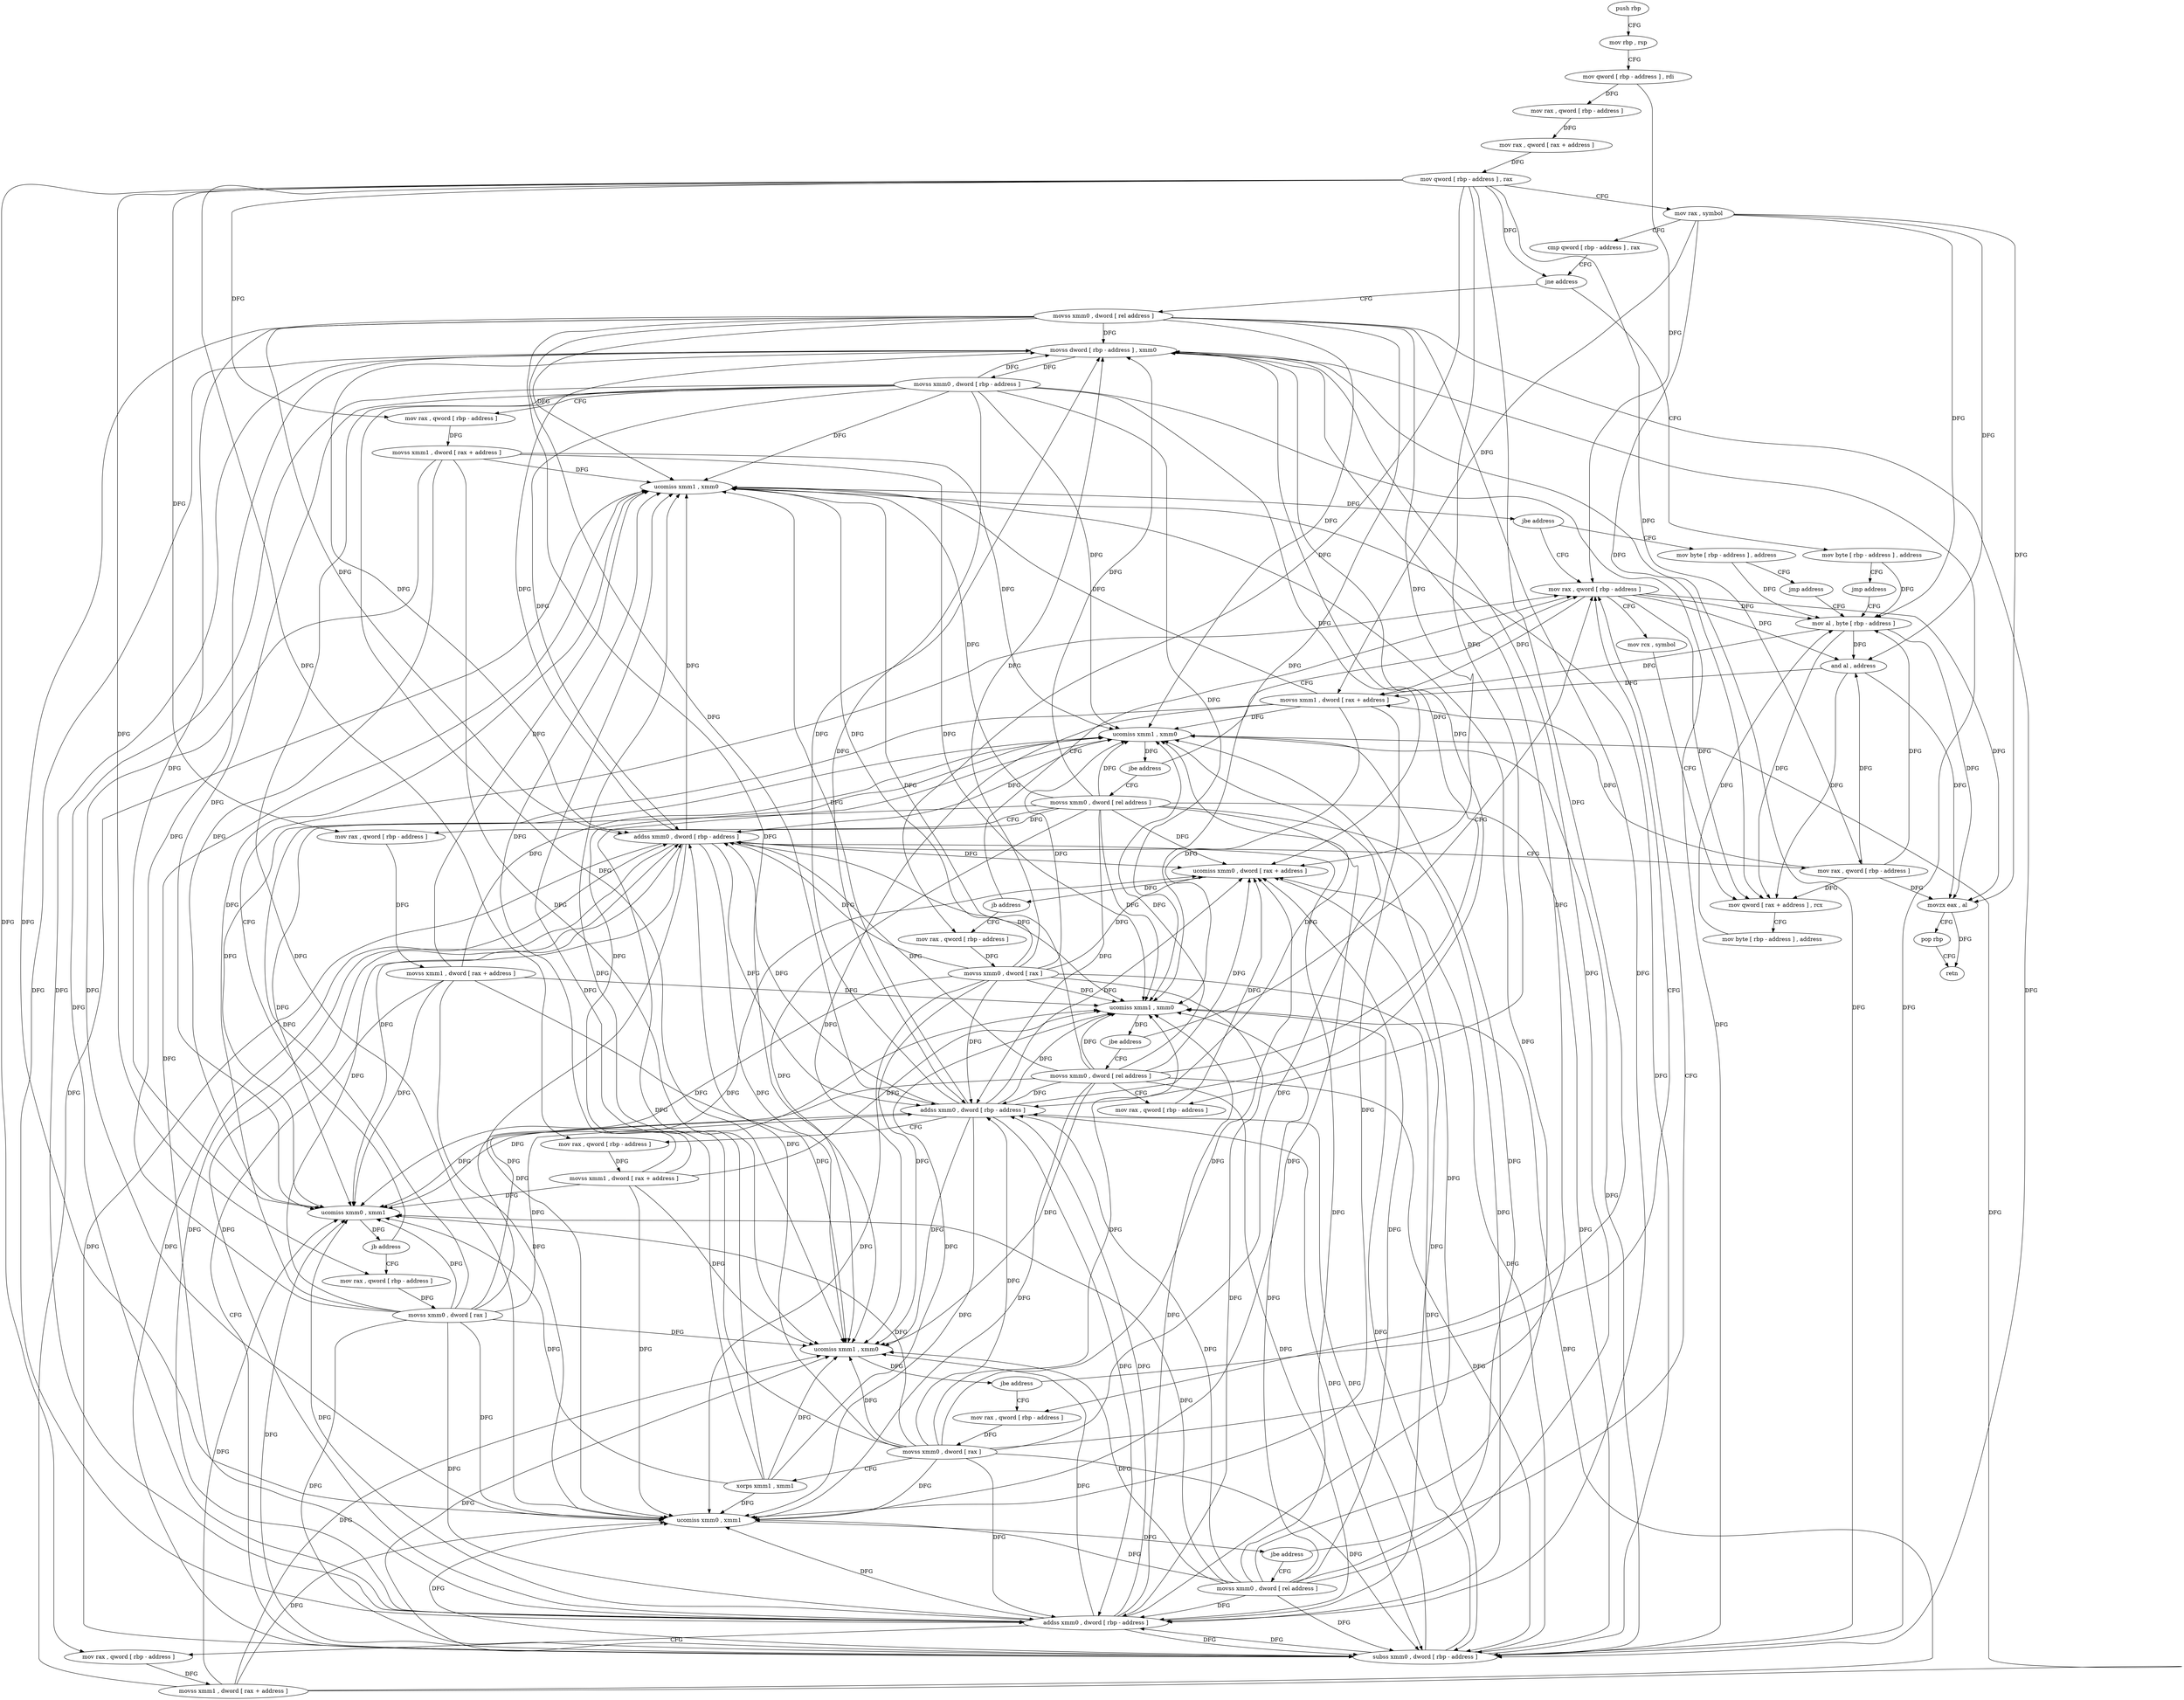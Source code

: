 digraph "func" {
"4234032" [label = "push rbp" ]
"4234033" [label = "mov rbp , rsp" ]
"4234036" [label = "mov qword [ rbp - address ] , rdi" ]
"4234040" [label = "mov rax , qword [ rbp - address ]" ]
"4234044" [label = "mov rax , qword [ rax + address ]" ]
"4234048" [label = "mov qword [ rbp - address ] , rax" ]
"4234052" [label = "mov rax , symbol" ]
"4234062" [label = "cmp qword [ rbp - address ] , rax" ]
"4234066" [label = "jne address" ]
"4234081" [label = "movss xmm0 , dword [ rel address ]" ]
"4234072" [label = "mov byte [ rbp - address ] , address" ]
"4234089" [label = "movss dword [ rbp - address ] , xmm0" ]
"4234094" [label = "movss xmm0 , dword [ rbp - address ]" ]
"4234099" [label = "mov rax , qword [ rbp - address ]" ]
"4234103" [label = "movss xmm1 , dword [ rax + address ]" ]
"4234108" [label = "ucomiss xmm1 , xmm0" ]
"4234111" [label = "jbe address" ]
"4234292" [label = "mov rax , qword [ rbp - address ]" ]
"4234117" [label = "movss xmm0 , dword [ rel address ]" ]
"4234076" [label = "jmp address" ]
"4234314" [label = "mov al , byte [ rbp - address ]" ]
"4234296" [label = "mov rcx , symbol" ]
"4234306" [label = "mov qword [ rax + address ] , rcx" ]
"4234310" [label = "mov byte [ rbp - address ] , address" ]
"4234125" [label = "mov rax , qword [ rbp - address ]" ]
"4234129" [label = "movss xmm1 , dword [ rax + address ]" ]
"4234134" [label = "subss xmm0 , dword [ rbp - address ]" ]
"4234139" [label = "ucomiss xmm0 , xmm1" ]
"4234142" [label = "jbe address" ]
"4234148" [label = "movss xmm0 , dword [ rel address ]" ]
"4234317" [label = "and al , address" ]
"4234319" [label = "movzx eax , al" ]
"4234322" [label = "pop rbp" ]
"4234323" [label = "retn" ]
"4234156" [label = "addss xmm0 , dword [ rbp - address ]" ]
"4234161" [label = "mov rax , qword [ rbp - address ]" ]
"4234165" [label = "movss xmm1 , dword [ rax + address ]" ]
"4234170" [label = "ucomiss xmm1 , xmm0" ]
"4234173" [label = "jbe address" ]
"4234179" [label = "mov rax , qword [ rbp - address ]" ]
"4234183" [label = "movss xmm0 , dword [ rax ]" ]
"4234187" [label = "xorps xmm1 , xmm1" ]
"4234190" [label = "ucomiss xmm0 , xmm1" ]
"4234193" [label = "jb address" ]
"4234199" [label = "mov rax , qword [ rbp - address ]" ]
"4234203" [label = "movss xmm0 , dword [ rax ]" ]
"4234207" [label = "addss xmm0 , dword [ rbp - address ]" ]
"4234212" [label = "mov rax , qword [ rbp - address ]" ]
"4234216" [label = "movss xmm1 , dword [ rax + address ]" ]
"4234221" [label = "ucomiss xmm1 , xmm0" ]
"4234224" [label = "jbe address" ]
"4234230" [label = "movss xmm0 , dword [ rel address ]" ]
"4234238" [label = "mov rax , qword [ rbp - address ]" ]
"4234242" [label = "ucomiss xmm0 , dword [ rax + address ]" ]
"4234246" [label = "jb address" ]
"4234252" [label = "mov rax , qword [ rbp - address ]" ]
"4234256" [label = "movss xmm0 , dword [ rax ]" ]
"4234260" [label = "addss xmm0 , dword [ rbp - address ]" ]
"4234265" [label = "mov rax , qword [ rbp - address ]" ]
"4234269" [label = "movss xmm1 , dword [ rax + address ]" ]
"4234274" [label = "ucomiss xmm1 , xmm0" ]
"4234277" [label = "jbe address" ]
"4234283" [label = "mov byte [ rbp - address ] , address" ]
"4234287" [label = "jmp address" ]
"4234032" -> "4234033" [ label = "CFG" ]
"4234033" -> "4234036" [ label = "CFG" ]
"4234036" -> "4234040" [ label = "DFG" ]
"4234036" -> "4234292" [ label = "DFG" ]
"4234040" -> "4234044" [ label = "DFG" ]
"4234044" -> "4234048" [ label = "DFG" ]
"4234048" -> "4234052" [ label = "CFG" ]
"4234048" -> "4234066" [ label = "DFG" ]
"4234048" -> "4234099" [ label = "DFG" ]
"4234048" -> "4234125" [ label = "DFG" ]
"4234048" -> "4234161" [ label = "DFG" ]
"4234048" -> "4234179" [ label = "DFG" ]
"4234048" -> "4234199" [ label = "DFG" ]
"4234048" -> "4234212" [ label = "DFG" ]
"4234048" -> "4234238" [ label = "DFG" ]
"4234048" -> "4234252" [ label = "DFG" ]
"4234048" -> "4234265" [ label = "DFG" ]
"4234052" -> "4234062" [ label = "CFG" ]
"4234052" -> "4234306" [ label = "DFG" ]
"4234052" -> "4234314" [ label = "DFG" ]
"4234052" -> "4234317" [ label = "DFG" ]
"4234052" -> "4234319" [ label = "DFG" ]
"4234052" -> "4234269" [ label = "DFG" ]
"4234062" -> "4234066" [ label = "CFG" ]
"4234066" -> "4234081" [ label = "CFG" ]
"4234066" -> "4234072" [ label = "CFG" ]
"4234081" -> "4234089" [ label = "DFG" ]
"4234081" -> "4234108" [ label = "DFG" ]
"4234081" -> "4234134" [ label = "DFG" ]
"4234081" -> "4234139" [ label = "DFG" ]
"4234081" -> "4234156" [ label = "DFG" ]
"4234081" -> "4234170" [ label = "DFG" ]
"4234081" -> "4234190" [ label = "DFG" ]
"4234081" -> "4234207" [ label = "DFG" ]
"4234081" -> "4234221" [ label = "DFG" ]
"4234081" -> "4234242" [ label = "DFG" ]
"4234081" -> "4234260" [ label = "DFG" ]
"4234081" -> "4234274" [ label = "DFG" ]
"4234072" -> "4234076" [ label = "CFG" ]
"4234072" -> "4234314" [ label = "DFG" ]
"4234089" -> "4234094" [ label = "DFG" ]
"4234089" -> "4234134" [ label = "DFG" ]
"4234089" -> "4234156" [ label = "DFG" ]
"4234089" -> "4234207" [ label = "DFG" ]
"4234089" -> "4234260" [ label = "DFG" ]
"4234094" -> "4234099" [ label = "CFG" ]
"4234094" -> "4234089" [ label = "DFG" ]
"4234094" -> "4234108" [ label = "DFG" ]
"4234094" -> "4234134" [ label = "DFG" ]
"4234094" -> "4234139" [ label = "DFG" ]
"4234094" -> "4234156" [ label = "DFG" ]
"4234094" -> "4234170" [ label = "DFG" ]
"4234094" -> "4234190" [ label = "DFG" ]
"4234094" -> "4234207" [ label = "DFG" ]
"4234094" -> "4234221" [ label = "DFG" ]
"4234094" -> "4234242" [ label = "DFG" ]
"4234094" -> "4234260" [ label = "DFG" ]
"4234094" -> "4234274" [ label = "DFG" ]
"4234099" -> "4234103" [ label = "DFG" ]
"4234103" -> "4234108" [ label = "DFG" ]
"4234103" -> "4234139" [ label = "DFG" ]
"4234103" -> "4234170" [ label = "DFG" ]
"4234103" -> "4234190" [ label = "DFG" ]
"4234103" -> "4234221" [ label = "DFG" ]
"4234103" -> "4234274" [ label = "DFG" ]
"4234108" -> "4234111" [ label = "DFG" ]
"4234111" -> "4234292" [ label = "CFG" ]
"4234111" -> "4234117" [ label = "CFG" ]
"4234292" -> "4234296" [ label = "CFG" ]
"4234292" -> "4234306" [ label = "DFG" ]
"4234292" -> "4234314" [ label = "DFG" ]
"4234292" -> "4234317" [ label = "DFG" ]
"4234292" -> "4234319" [ label = "DFG" ]
"4234292" -> "4234269" [ label = "DFG" ]
"4234117" -> "4234125" [ label = "CFG" ]
"4234117" -> "4234089" [ label = "DFG" ]
"4234117" -> "4234108" [ label = "DFG" ]
"4234117" -> "4234134" [ label = "DFG" ]
"4234117" -> "4234139" [ label = "DFG" ]
"4234117" -> "4234156" [ label = "DFG" ]
"4234117" -> "4234170" [ label = "DFG" ]
"4234117" -> "4234190" [ label = "DFG" ]
"4234117" -> "4234207" [ label = "DFG" ]
"4234117" -> "4234221" [ label = "DFG" ]
"4234117" -> "4234242" [ label = "DFG" ]
"4234117" -> "4234260" [ label = "DFG" ]
"4234117" -> "4234274" [ label = "DFG" ]
"4234076" -> "4234314" [ label = "CFG" ]
"4234314" -> "4234317" [ label = "DFG" ]
"4234314" -> "4234306" [ label = "DFG" ]
"4234314" -> "4234319" [ label = "DFG" ]
"4234314" -> "4234269" [ label = "DFG" ]
"4234296" -> "4234306" [ label = "CFG" ]
"4234306" -> "4234310" [ label = "CFG" ]
"4234310" -> "4234314" [ label = "DFG" ]
"4234125" -> "4234129" [ label = "DFG" ]
"4234129" -> "4234134" [ label = "CFG" ]
"4234129" -> "4234108" [ label = "DFG" ]
"4234129" -> "4234139" [ label = "DFG" ]
"4234129" -> "4234170" [ label = "DFG" ]
"4234129" -> "4234190" [ label = "DFG" ]
"4234129" -> "4234221" [ label = "DFG" ]
"4234129" -> "4234274" [ label = "DFG" ]
"4234134" -> "4234139" [ label = "DFG" ]
"4234134" -> "4234089" [ label = "DFG" ]
"4234134" -> "4234108" [ label = "DFG" ]
"4234134" -> "4234156" [ label = "DFG" ]
"4234134" -> "4234170" [ label = "DFG" ]
"4234134" -> "4234190" [ label = "DFG" ]
"4234134" -> "4234207" [ label = "DFG" ]
"4234134" -> "4234221" [ label = "DFG" ]
"4234134" -> "4234242" [ label = "DFG" ]
"4234134" -> "4234260" [ label = "DFG" ]
"4234134" -> "4234274" [ label = "DFG" ]
"4234139" -> "4234142" [ label = "DFG" ]
"4234142" -> "4234292" [ label = "CFG" ]
"4234142" -> "4234148" [ label = "CFG" ]
"4234148" -> "4234156" [ label = "DFG" ]
"4234148" -> "4234089" [ label = "DFG" ]
"4234148" -> "4234108" [ label = "DFG" ]
"4234148" -> "4234134" [ label = "DFG" ]
"4234148" -> "4234139" [ label = "DFG" ]
"4234148" -> "4234170" [ label = "DFG" ]
"4234148" -> "4234190" [ label = "DFG" ]
"4234148" -> "4234207" [ label = "DFG" ]
"4234148" -> "4234221" [ label = "DFG" ]
"4234148" -> "4234242" [ label = "DFG" ]
"4234148" -> "4234260" [ label = "DFG" ]
"4234148" -> "4234274" [ label = "DFG" ]
"4234317" -> "4234319" [ label = "DFG" ]
"4234317" -> "4234306" [ label = "DFG" ]
"4234317" -> "4234269" [ label = "DFG" ]
"4234319" -> "4234322" [ label = "CFG" ]
"4234319" -> "4234323" [ label = "DFG" ]
"4234322" -> "4234323" [ label = "CFG" ]
"4234156" -> "4234161" [ label = "CFG" ]
"4234156" -> "4234089" [ label = "DFG" ]
"4234156" -> "4234108" [ label = "DFG" ]
"4234156" -> "4234134" [ label = "DFG" ]
"4234156" -> "4234139" [ label = "DFG" ]
"4234156" -> "4234170" [ label = "DFG" ]
"4234156" -> "4234190" [ label = "DFG" ]
"4234156" -> "4234207" [ label = "DFG" ]
"4234156" -> "4234221" [ label = "DFG" ]
"4234156" -> "4234242" [ label = "DFG" ]
"4234156" -> "4234260" [ label = "DFG" ]
"4234156" -> "4234274" [ label = "DFG" ]
"4234161" -> "4234165" [ label = "DFG" ]
"4234165" -> "4234170" [ label = "DFG" ]
"4234165" -> "4234139" [ label = "DFG" ]
"4234165" -> "4234108" [ label = "DFG" ]
"4234165" -> "4234190" [ label = "DFG" ]
"4234165" -> "4234221" [ label = "DFG" ]
"4234165" -> "4234274" [ label = "DFG" ]
"4234170" -> "4234173" [ label = "DFG" ]
"4234173" -> "4234292" [ label = "CFG" ]
"4234173" -> "4234179" [ label = "CFG" ]
"4234179" -> "4234183" [ label = "DFG" ]
"4234183" -> "4234187" [ label = "CFG" ]
"4234183" -> "4234089" [ label = "DFG" ]
"4234183" -> "4234108" [ label = "DFG" ]
"4234183" -> "4234170" [ label = "DFG" ]
"4234183" -> "4234134" [ label = "DFG" ]
"4234183" -> "4234139" [ label = "DFG" ]
"4234183" -> "4234156" [ label = "DFG" ]
"4234183" -> "4234190" [ label = "DFG" ]
"4234183" -> "4234207" [ label = "DFG" ]
"4234183" -> "4234221" [ label = "DFG" ]
"4234183" -> "4234242" [ label = "DFG" ]
"4234183" -> "4234260" [ label = "DFG" ]
"4234183" -> "4234274" [ label = "DFG" ]
"4234187" -> "4234190" [ label = "DFG" ]
"4234187" -> "4234139" [ label = "DFG" ]
"4234187" -> "4234108" [ label = "DFG" ]
"4234187" -> "4234170" [ label = "DFG" ]
"4234187" -> "4234221" [ label = "DFG" ]
"4234187" -> "4234274" [ label = "DFG" ]
"4234190" -> "4234193" [ label = "DFG" ]
"4234193" -> "4234292" [ label = "CFG" ]
"4234193" -> "4234199" [ label = "CFG" ]
"4234199" -> "4234203" [ label = "DFG" ]
"4234203" -> "4234207" [ label = "DFG" ]
"4234203" -> "4234089" [ label = "DFG" ]
"4234203" -> "4234108" [ label = "DFG" ]
"4234203" -> "4234170" [ label = "DFG" ]
"4234203" -> "4234134" [ label = "DFG" ]
"4234203" -> "4234139" [ label = "DFG" ]
"4234203" -> "4234156" [ label = "DFG" ]
"4234203" -> "4234190" [ label = "DFG" ]
"4234203" -> "4234221" [ label = "DFG" ]
"4234203" -> "4234242" [ label = "DFG" ]
"4234203" -> "4234260" [ label = "DFG" ]
"4234203" -> "4234274" [ label = "DFG" ]
"4234207" -> "4234212" [ label = "CFG" ]
"4234207" -> "4234089" [ label = "DFG" ]
"4234207" -> "4234108" [ label = "DFG" ]
"4234207" -> "4234170" [ label = "DFG" ]
"4234207" -> "4234134" [ label = "DFG" ]
"4234207" -> "4234139" [ label = "DFG" ]
"4234207" -> "4234156" [ label = "DFG" ]
"4234207" -> "4234190" [ label = "DFG" ]
"4234207" -> "4234221" [ label = "DFG" ]
"4234207" -> "4234242" [ label = "DFG" ]
"4234207" -> "4234260" [ label = "DFG" ]
"4234207" -> "4234274" [ label = "DFG" ]
"4234212" -> "4234216" [ label = "DFG" ]
"4234216" -> "4234221" [ label = "DFG" ]
"4234216" -> "4234139" [ label = "DFG" ]
"4234216" -> "4234190" [ label = "DFG" ]
"4234216" -> "4234108" [ label = "DFG" ]
"4234216" -> "4234170" [ label = "DFG" ]
"4234216" -> "4234274" [ label = "DFG" ]
"4234221" -> "4234224" [ label = "DFG" ]
"4234224" -> "4234292" [ label = "CFG" ]
"4234224" -> "4234230" [ label = "CFG" ]
"4234230" -> "4234238" [ label = "CFG" ]
"4234230" -> "4234089" [ label = "DFG" ]
"4234230" -> "4234108" [ label = "DFG" ]
"4234230" -> "4234170" [ label = "DFG" ]
"4234230" -> "4234221" [ label = "DFG" ]
"4234230" -> "4234134" [ label = "DFG" ]
"4234230" -> "4234139" [ label = "DFG" ]
"4234230" -> "4234156" [ label = "DFG" ]
"4234230" -> "4234190" [ label = "DFG" ]
"4234230" -> "4234207" [ label = "DFG" ]
"4234230" -> "4234242" [ label = "DFG" ]
"4234230" -> "4234260" [ label = "DFG" ]
"4234230" -> "4234274" [ label = "DFG" ]
"4234238" -> "4234242" [ label = "DFG" ]
"4234242" -> "4234246" [ label = "DFG" ]
"4234246" -> "4234292" [ label = "CFG" ]
"4234246" -> "4234252" [ label = "CFG" ]
"4234252" -> "4234256" [ label = "DFG" ]
"4234256" -> "4234260" [ label = "DFG" ]
"4234256" -> "4234089" [ label = "DFG" ]
"4234256" -> "4234108" [ label = "DFG" ]
"4234256" -> "4234170" [ label = "DFG" ]
"4234256" -> "4234221" [ label = "DFG" ]
"4234256" -> "4234134" [ label = "DFG" ]
"4234256" -> "4234139" [ label = "DFG" ]
"4234256" -> "4234156" [ label = "DFG" ]
"4234256" -> "4234190" [ label = "DFG" ]
"4234256" -> "4234207" [ label = "DFG" ]
"4234256" -> "4234242" [ label = "DFG" ]
"4234256" -> "4234274" [ label = "DFG" ]
"4234260" -> "4234265" [ label = "CFG" ]
"4234260" -> "4234089" [ label = "DFG" ]
"4234260" -> "4234108" [ label = "DFG" ]
"4234260" -> "4234170" [ label = "DFG" ]
"4234260" -> "4234221" [ label = "DFG" ]
"4234260" -> "4234134" [ label = "DFG" ]
"4234260" -> "4234139" [ label = "DFG" ]
"4234260" -> "4234156" [ label = "DFG" ]
"4234260" -> "4234190" [ label = "DFG" ]
"4234260" -> "4234207" [ label = "DFG" ]
"4234260" -> "4234242" [ label = "DFG" ]
"4234260" -> "4234274" [ label = "DFG" ]
"4234265" -> "4234269" [ label = "DFG" ]
"4234265" -> "4234306" [ label = "DFG" ]
"4234265" -> "4234317" [ label = "DFG" ]
"4234265" -> "4234319" [ label = "DFG" ]
"4234265" -> "4234314" [ label = "DFG" ]
"4234269" -> "4234274" [ label = "DFG" ]
"4234269" -> "4234139" [ label = "DFG" ]
"4234269" -> "4234190" [ label = "DFG" ]
"4234269" -> "4234108" [ label = "DFG" ]
"4234269" -> "4234170" [ label = "DFG" ]
"4234269" -> "4234221" [ label = "DFG" ]
"4234274" -> "4234277" [ label = "DFG" ]
"4234277" -> "4234292" [ label = "CFG" ]
"4234277" -> "4234283" [ label = "CFG" ]
"4234283" -> "4234287" [ label = "CFG" ]
"4234283" -> "4234314" [ label = "DFG" ]
"4234287" -> "4234314" [ label = "CFG" ]
}
